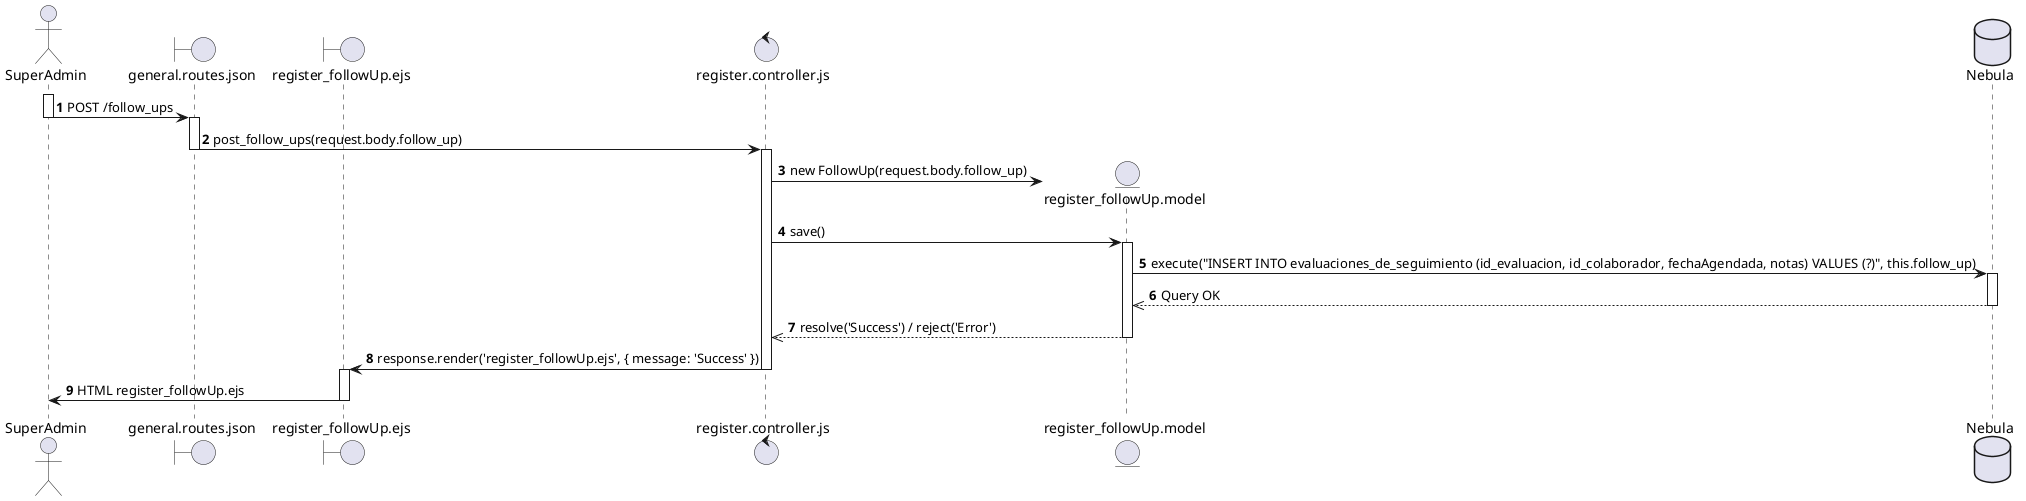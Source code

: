 @startuml REQ_26
autonumber
actor SuperAdmin as S
boundary general.routes.json as Route
boundary register_followUp.ejs as Register
control register.controller.js as SController
entity register_followUp.model as SModel
database Nebula as db

' ---- REGISTER FOLLOW UP ----
activate S
S -> Route : POST /follow_ups
deactivate S

activate Route
Route -> SController : post_follow_ups(request.body.follow_up)
deactivate Route

activate SController
create SModel 
SController -> SModel: new FollowUp(request.body.follow_up)
SController -> SModel : save()

activate SModel
SModel -> db : execute("INSERT INTO evaluaciones_de_seguimiento (id_evaluacion, id_colaborador, fechaAgendada, notas) VALUES (?)", this.follow_up)
activate db
db -->> SModel : Query OK
deactivate db

SModel -->> SController : resolve('Success') / reject('Error')
deactivate SModel

SController -> Register : response.render('register_followUp.ejs', { message: 'Success' })
deactivate SController

activate Register
Register -> S : HTML register_followUp.ejs
deactivate Register

@enduml
